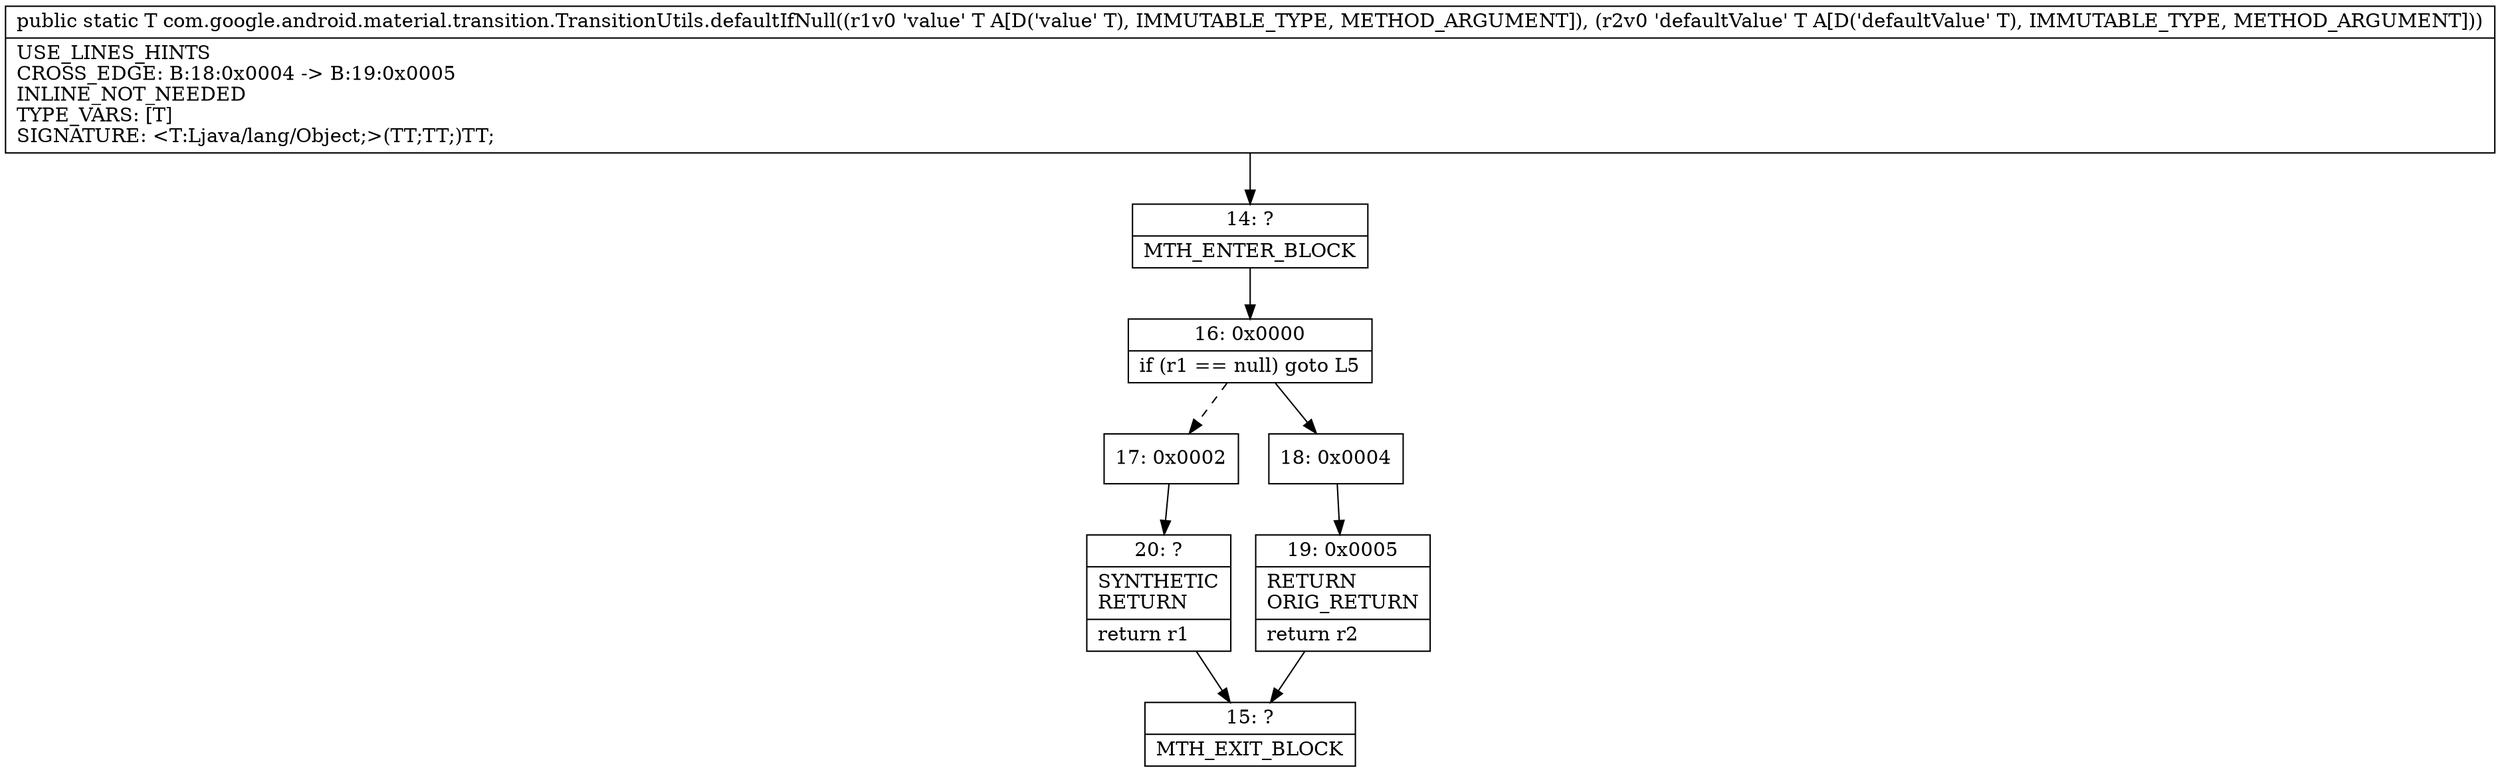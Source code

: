 digraph "CFG forcom.google.android.material.transition.TransitionUtils.defaultIfNull(Ljava\/lang\/Object;Ljava\/lang\/Object;)Ljava\/lang\/Object;" {
Node_14 [shape=record,label="{14\:\ ?|MTH_ENTER_BLOCK\l}"];
Node_16 [shape=record,label="{16\:\ 0x0000|if (r1 == null) goto L5\l}"];
Node_17 [shape=record,label="{17\:\ 0x0002}"];
Node_20 [shape=record,label="{20\:\ ?|SYNTHETIC\lRETURN\l|return r1\l}"];
Node_15 [shape=record,label="{15\:\ ?|MTH_EXIT_BLOCK\l}"];
Node_18 [shape=record,label="{18\:\ 0x0004}"];
Node_19 [shape=record,label="{19\:\ 0x0005|RETURN\lORIG_RETURN\l|return r2\l}"];
MethodNode[shape=record,label="{public static T com.google.android.material.transition.TransitionUtils.defaultIfNull((r1v0 'value' T A[D('value' T), IMMUTABLE_TYPE, METHOD_ARGUMENT]), (r2v0 'defaultValue' T A[D('defaultValue' T), IMMUTABLE_TYPE, METHOD_ARGUMENT]))  | USE_LINES_HINTS\lCROSS_EDGE: B:18:0x0004 \-\> B:19:0x0005\lINLINE_NOT_NEEDED\lTYPE_VARS: [T]\lSIGNATURE: \<T:Ljava\/lang\/Object;\>(TT;TT;)TT;\l}"];
MethodNode -> Node_14;Node_14 -> Node_16;
Node_16 -> Node_17[style=dashed];
Node_16 -> Node_18;
Node_17 -> Node_20;
Node_20 -> Node_15;
Node_18 -> Node_19;
Node_19 -> Node_15;
}

